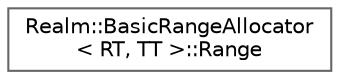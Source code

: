 digraph "Graphical Class Hierarchy"
{
 // LATEX_PDF_SIZE
  bgcolor="transparent";
  edge [fontname=Helvetica,fontsize=10,labelfontname=Helvetica,labelfontsize=10];
  node [fontname=Helvetica,fontsize=10,shape=box,height=0.2,width=0.4];
  rankdir="LR";
  Node0 [id="Node000000",label="Realm::BasicRangeAllocator\l\< RT, TT \>::Range",height=0.2,width=0.4,color="grey40", fillcolor="white", style="filled",URL="$structRealm_1_1BasicRangeAllocator_1_1Range.html",tooltip=" "];
}
